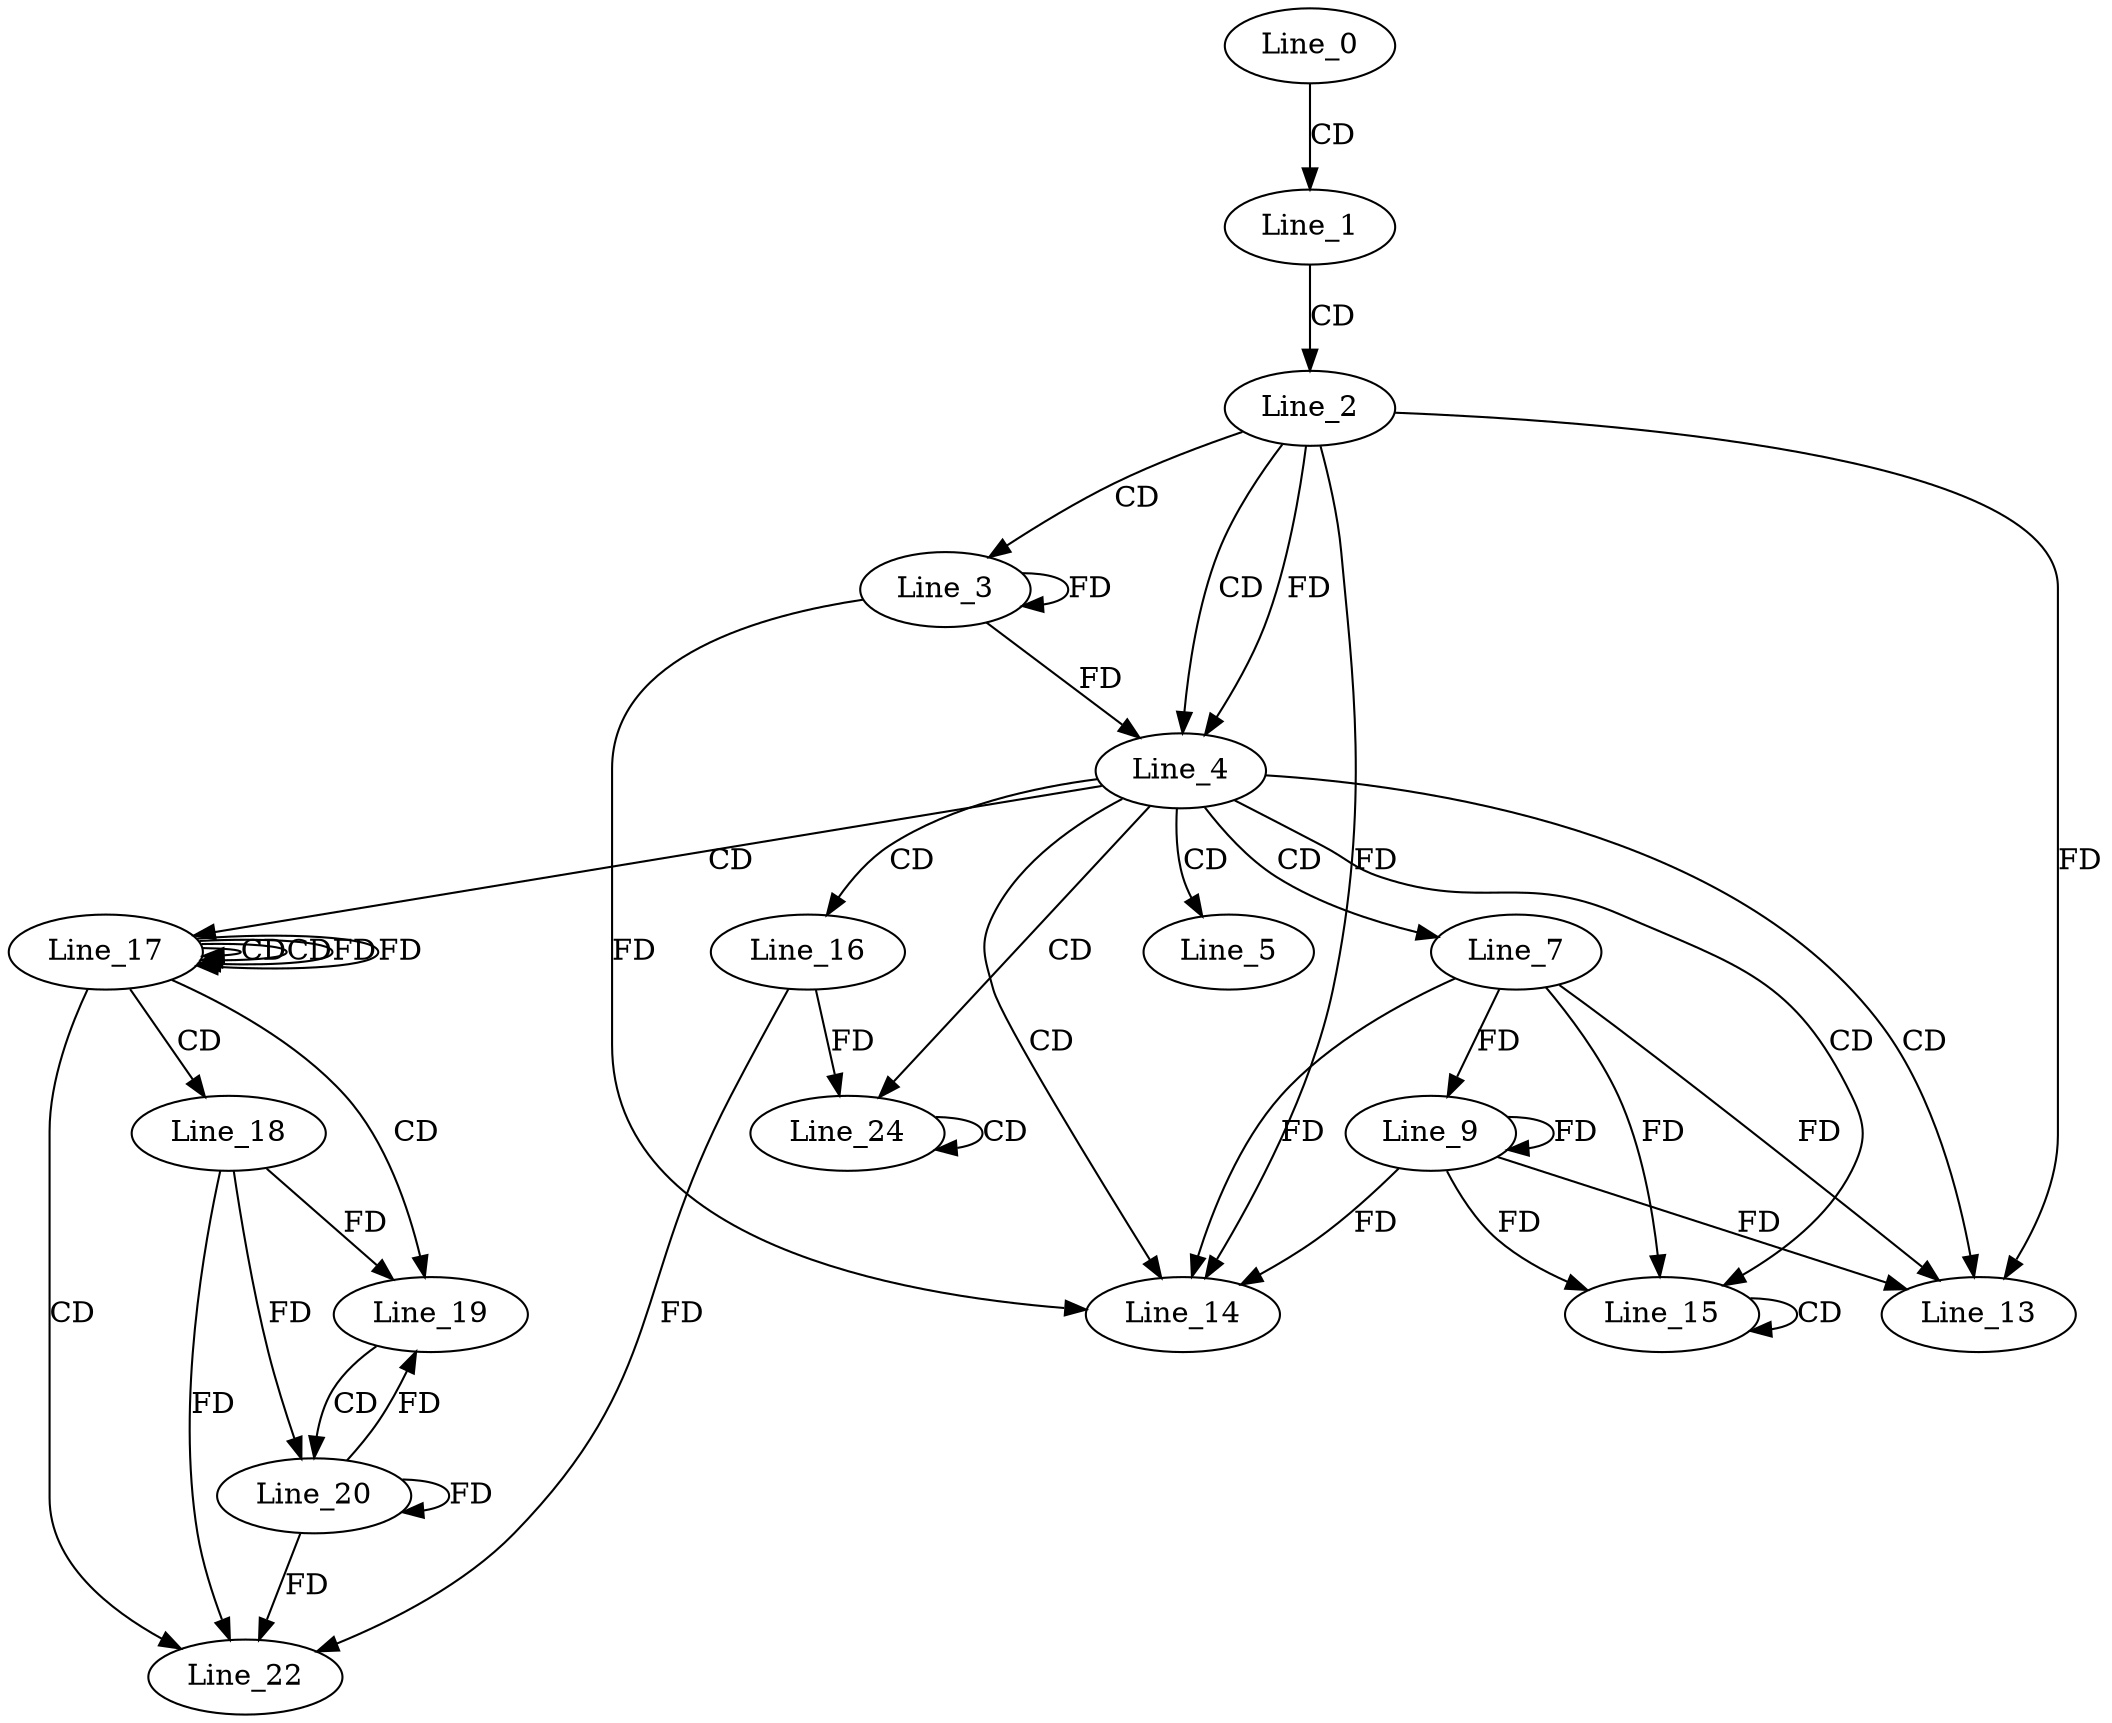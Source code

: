 digraph G {
  Line_0;
  Line_1;
  Line_2;
  Line_3;
  Line_3;
  Line_4;
  Line_4;
  Line_5;
  Line_7;
  Line_9;
  Line_9;
  Line_13;
  Line_13;
  Line_14;
  Line_14;
  Line_15;
  Line_15;
  Line_16;
  Line_17;
  Line_17;
  Line_17;
  Line_18;
  Line_19;
  Line_20;
  Line_22;
  Line_22;
  Line_24;
  Line_24;
  Line_0 -> Line_1 [ label="CD" ];
  Line_1 -> Line_2 [ label="CD" ];
  Line_2 -> Line_3 [ label="CD" ];
  Line_3 -> Line_3 [ label="FD" ];
  Line_2 -> Line_4 [ label="CD" ];
  Line_2 -> Line_4 [ label="FD" ];
  Line_3 -> Line_4 [ label="FD" ];
  Line_4 -> Line_5 [ label="CD" ];
  Line_4 -> Line_7 [ label="CD" ];
  Line_7 -> Line_9 [ label="FD" ];
  Line_9 -> Line_9 [ label="FD" ];
  Line_4 -> Line_13 [ label="CD" ];
  Line_7 -> Line_13 [ label="FD" ];
  Line_9 -> Line_13 [ label="FD" ];
  Line_2 -> Line_13 [ label="FD" ];
  Line_4 -> Line_14 [ label="CD" ];
  Line_7 -> Line_14 [ label="FD" ];
  Line_9 -> Line_14 [ label="FD" ];
  Line_2 -> Line_14 [ label="FD" ];
  Line_3 -> Line_14 [ label="FD" ];
  Line_4 -> Line_15 [ label="CD" ];
  Line_15 -> Line_15 [ label="CD" ];
  Line_7 -> Line_15 [ label="FD" ];
  Line_9 -> Line_15 [ label="FD" ];
  Line_4 -> Line_16 [ label="CD" ];
  Line_4 -> Line_17 [ label="CD" ];
  Line_17 -> Line_17 [ label="CD" ];
  Line_17 -> Line_17 [ label="CD" ];
  Line_17 -> Line_17 [ label="FD" ];
  Line_17 -> Line_18 [ label="CD" ];
  Line_17 -> Line_19 [ label="CD" ];
  Line_18 -> Line_19 [ label="FD" ];
  Line_19 -> Line_20 [ label="CD" ];
  Line_18 -> Line_20 [ label="FD" ];
  Line_20 -> Line_20 [ label="FD" ];
  Line_17 -> Line_22 [ label="CD" ];
  Line_16 -> Line_22 [ label="FD" ];
  Line_18 -> Line_22 [ label="FD" ];
  Line_20 -> Line_22 [ label="FD" ];
  Line_4 -> Line_24 [ label="CD" ];
  Line_24 -> Line_24 [ label="CD" ];
  Line_16 -> Line_24 [ label="FD" ];
  Line_17 -> Line_17 [ label="FD" ];
  Line_20 -> Line_19 [ label="FD" ];
}
